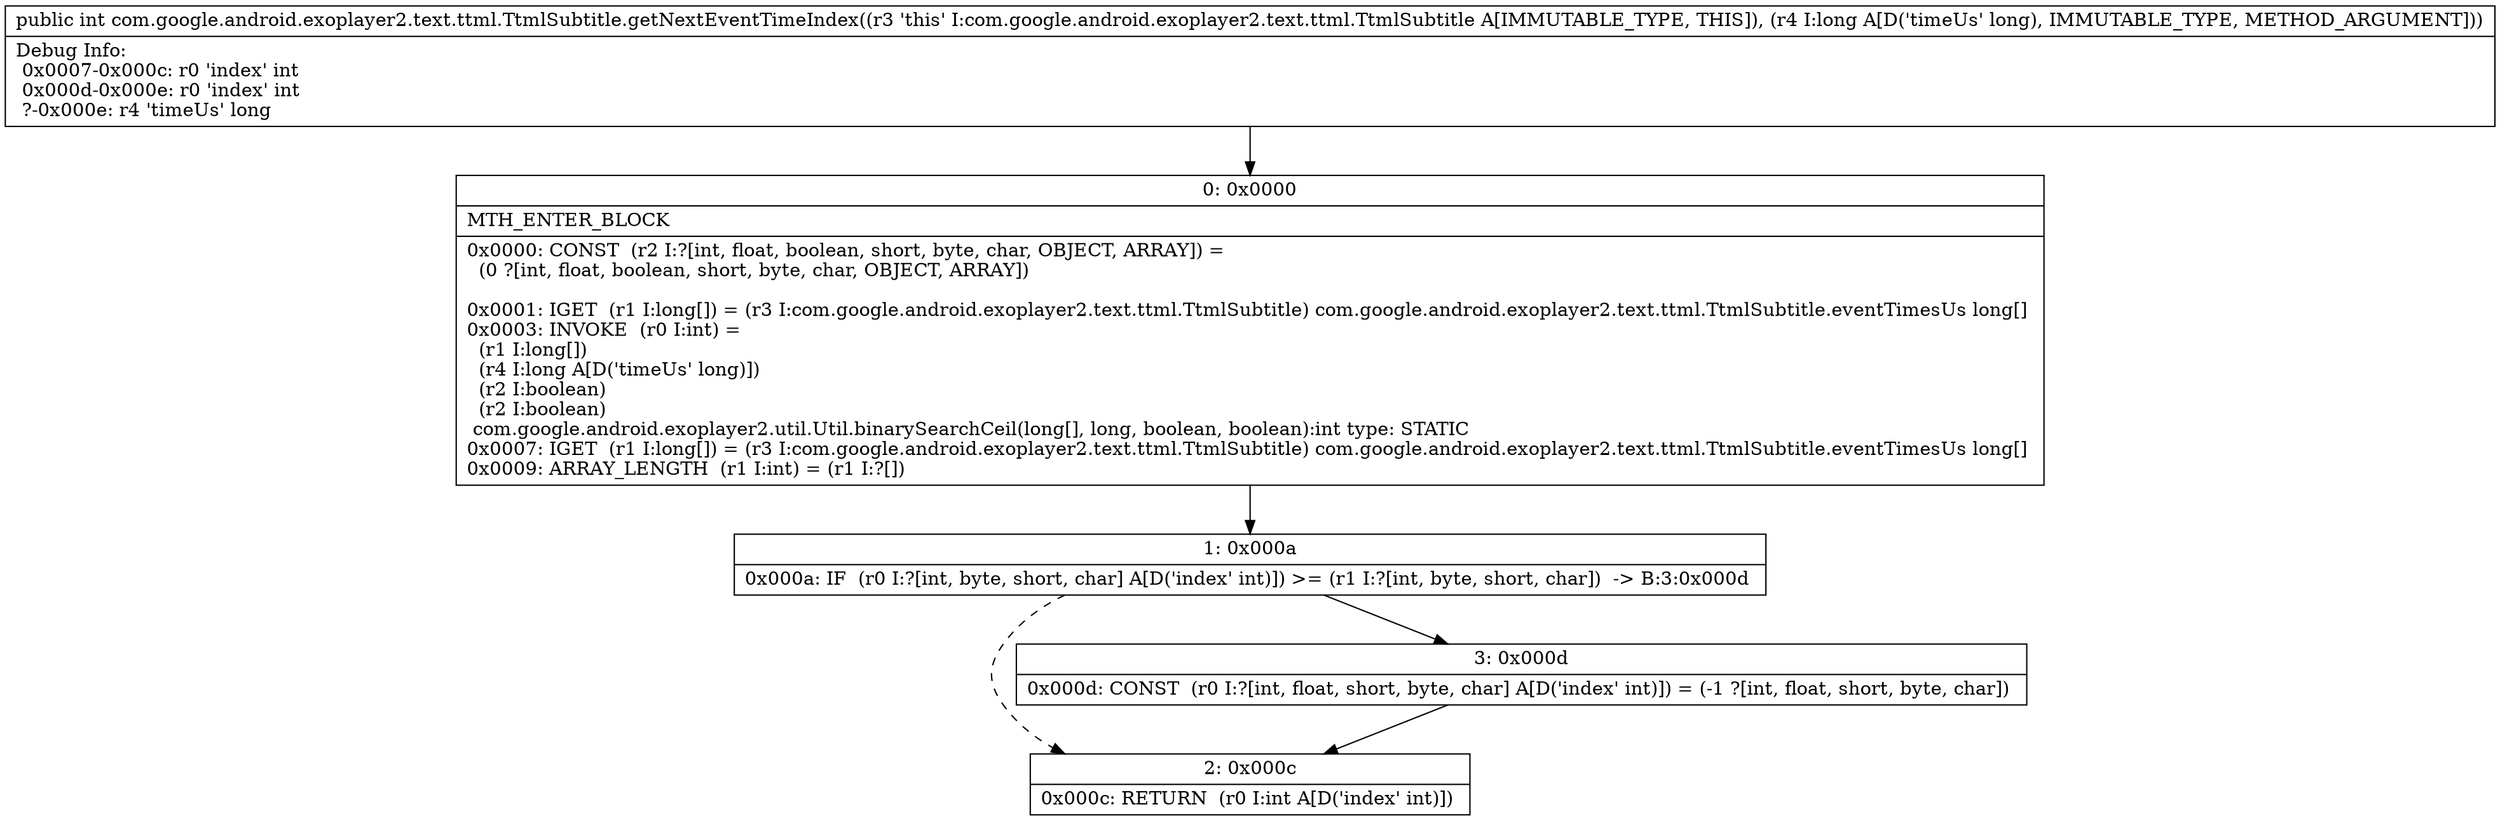 digraph "CFG forcom.google.android.exoplayer2.text.ttml.TtmlSubtitle.getNextEventTimeIndex(J)I" {
Node_0 [shape=record,label="{0\:\ 0x0000|MTH_ENTER_BLOCK\l|0x0000: CONST  (r2 I:?[int, float, boolean, short, byte, char, OBJECT, ARRAY]) = \l  (0 ?[int, float, boolean, short, byte, char, OBJECT, ARRAY])\l \l0x0001: IGET  (r1 I:long[]) = (r3 I:com.google.android.exoplayer2.text.ttml.TtmlSubtitle) com.google.android.exoplayer2.text.ttml.TtmlSubtitle.eventTimesUs long[] \l0x0003: INVOKE  (r0 I:int) = \l  (r1 I:long[])\l  (r4 I:long A[D('timeUs' long)])\l  (r2 I:boolean)\l  (r2 I:boolean)\l com.google.android.exoplayer2.util.Util.binarySearchCeil(long[], long, boolean, boolean):int type: STATIC \l0x0007: IGET  (r1 I:long[]) = (r3 I:com.google.android.exoplayer2.text.ttml.TtmlSubtitle) com.google.android.exoplayer2.text.ttml.TtmlSubtitle.eventTimesUs long[] \l0x0009: ARRAY_LENGTH  (r1 I:int) = (r1 I:?[]) \l}"];
Node_1 [shape=record,label="{1\:\ 0x000a|0x000a: IF  (r0 I:?[int, byte, short, char] A[D('index' int)]) \>= (r1 I:?[int, byte, short, char])  \-\> B:3:0x000d \l}"];
Node_2 [shape=record,label="{2\:\ 0x000c|0x000c: RETURN  (r0 I:int A[D('index' int)]) \l}"];
Node_3 [shape=record,label="{3\:\ 0x000d|0x000d: CONST  (r0 I:?[int, float, short, byte, char] A[D('index' int)]) = (\-1 ?[int, float, short, byte, char]) \l}"];
MethodNode[shape=record,label="{public int com.google.android.exoplayer2.text.ttml.TtmlSubtitle.getNextEventTimeIndex((r3 'this' I:com.google.android.exoplayer2.text.ttml.TtmlSubtitle A[IMMUTABLE_TYPE, THIS]), (r4 I:long A[D('timeUs' long), IMMUTABLE_TYPE, METHOD_ARGUMENT]))  | Debug Info:\l  0x0007\-0x000c: r0 'index' int\l  0x000d\-0x000e: r0 'index' int\l  ?\-0x000e: r4 'timeUs' long\l}"];
MethodNode -> Node_0;
Node_0 -> Node_1;
Node_1 -> Node_2[style=dashed];
Node_1 -> Node_3;
Node_3 -> Node_2;
}

